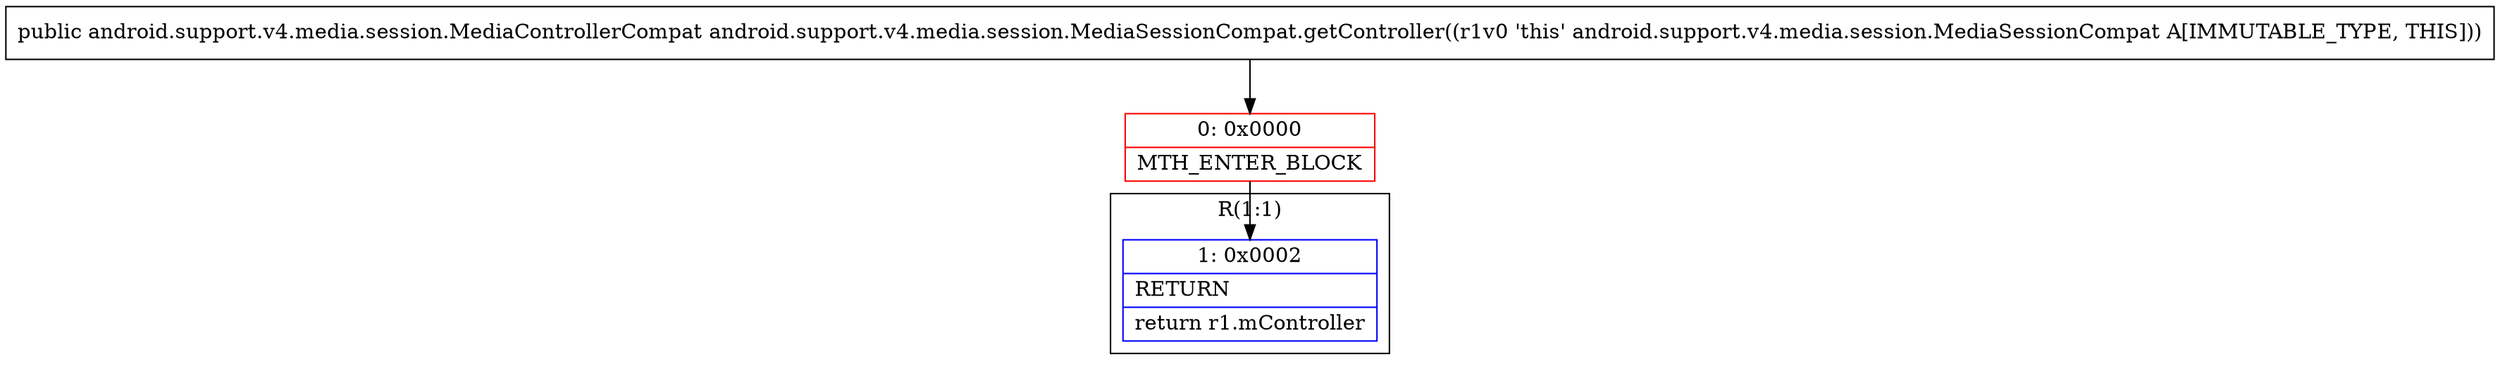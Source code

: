 digraph "CFG forandroid.support.v4.media.session.MediaSessionCompat.getController()Landroid\/support\/v4\/media\/session\/MediaControllerCompat;" {
subgraph cluster_Region_1720574760 {
label = "R(1:1)";
node [shape=record,color=blue];
Node_1 [shape=record,label="{1\:\ 0x0002|RETURN\l|return r1.mController\l}"];
}
Node_0 [shape=record,color=red,label="{0\:\ 0x0000|MTH_ENTER_BLOCK\l}"];
MethodNode[shape=record,label="{public android.support.v4.media.session.MediaControllerCompat android.support.v4.media.session.MediaSessionCompat.getController((r1v0 'this' android.support.v4.media.session.MediaSessionCompat A[IMMUTABLE_TYPE, THIS])) }"];
MethodNode -> Node_0;
Node_0 -> Node_1;
}

